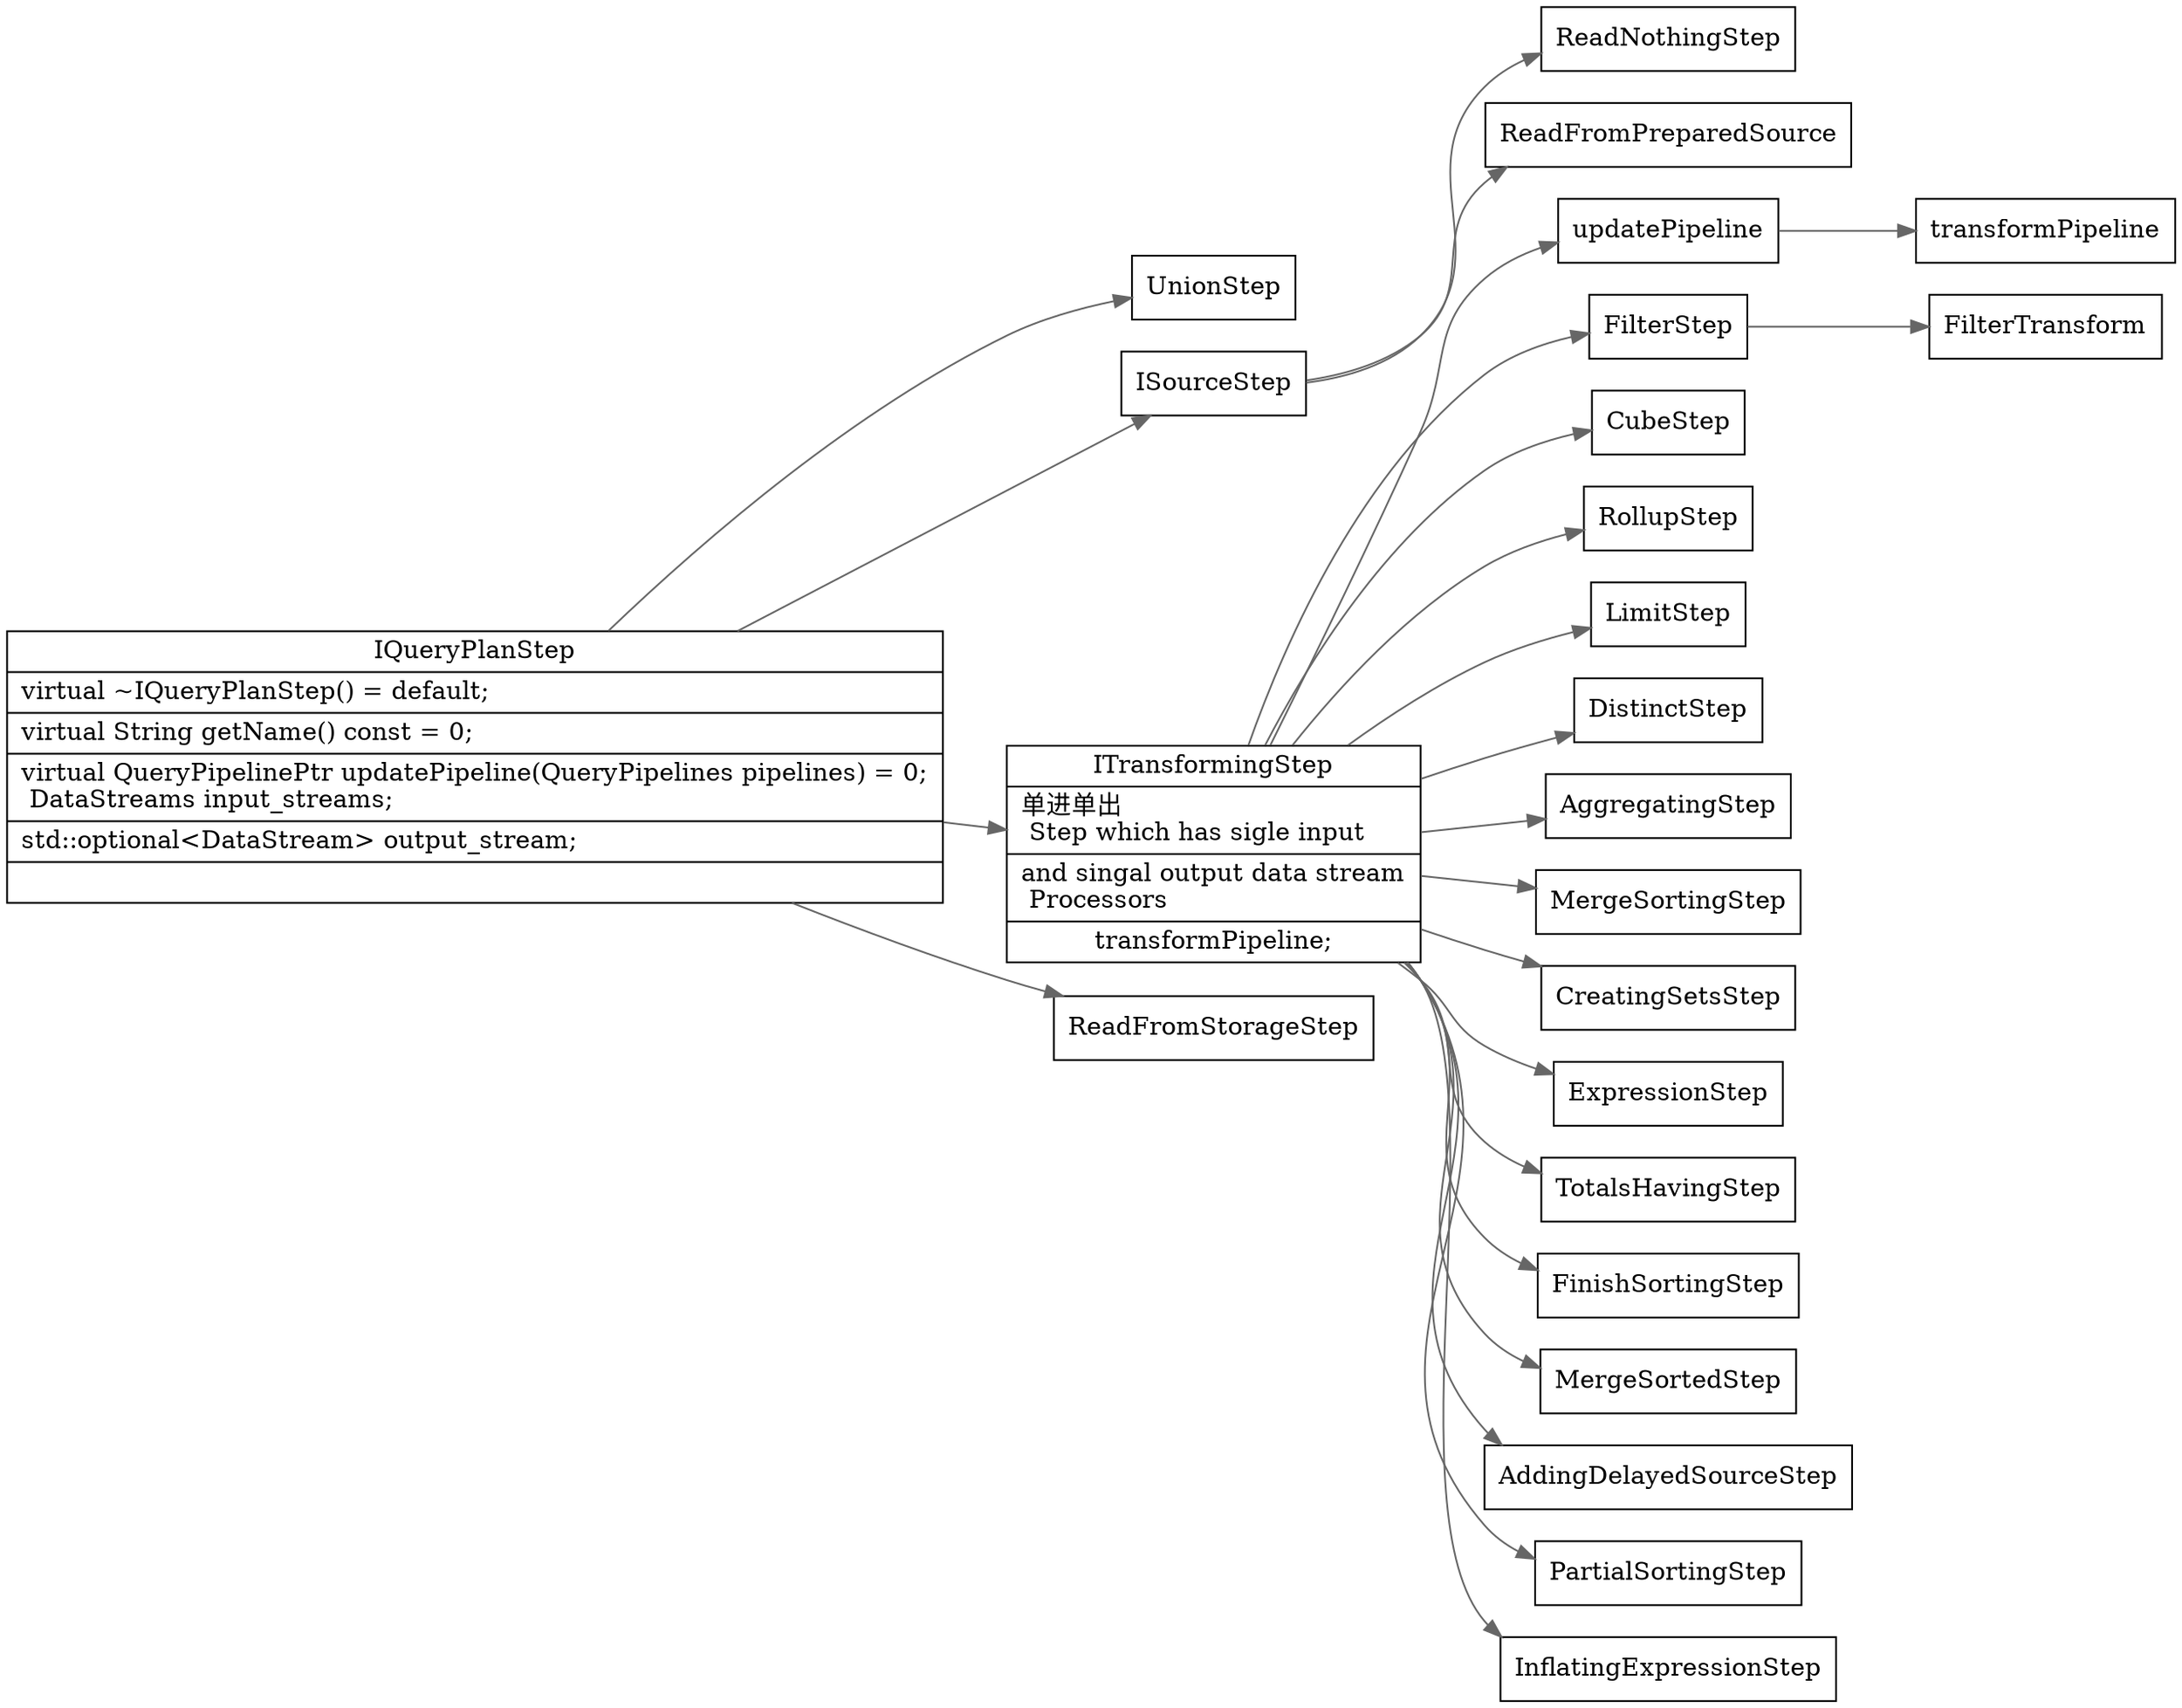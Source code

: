 digraph query_plan_step{
  node[shape=box];
  edge[color=gray40];
  newrank=true;
  rankdir=LR;
  IQueryPlanStep[
    shape="record";
    label="{{
      IQueryPlanStep|
        virtual ~IQueryPlanStep() = default;\l|
        virtual String getName() const = 0;\l|
        virtual QueryPipelinePtr updatePipeline(QueryPipelines pipelines) = 0;\l
          DataStreams input_streams;\l|
          std::optional\<DataStream\> output_stream;\l|
    }}";
  ];
  IQueryPlanStep -> {
    UnionStep;
    ISourceStep;
    ITransformingStep;
    ReadFromStorageStep;
  }

  ITransformingStep[
    shape="record";
    label="{{
      ITransformingStep|
      单进单出\l
      Step which has sigle input\l|
      and singal output data stream\l
      Processors\l|
      transformPipeline;
    }}";
  ];
  ITransformingStep -> updatePipeline -> transformPipeline;
  ISourceStep -> {
    ReadNothingStep;
    ReadFromPreparedSource;
  }
  FilterStep -> FilterTransform;

  ITransformingStep -> {
    CubeStep;
    RollupStep;
    LimitStep;
    FilterStep;
    DistinctStep;
    AggregatingStep;
    MergeSortingStep;
    CreatingSetsStep;
    ExpressionStep;
    TotalsHavingStep;
    FinishSortingStep;
    MergeSortedStep;
    AddingDelayedSourceStep;
    PartialSortingStep;
    InflatingExpressionStep;
  }
}
